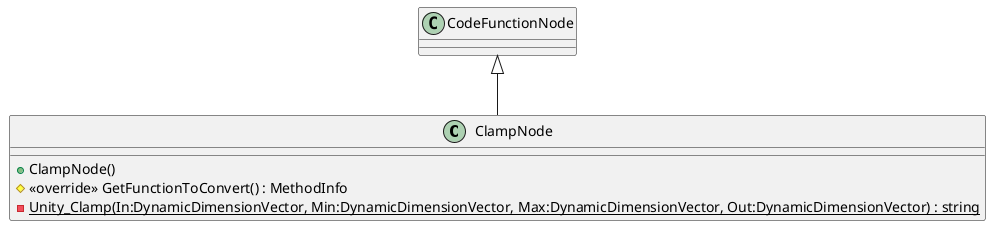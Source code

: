 @startuml
class ClampNode {
    + ClampNode()
    # <<override>> GetFunctionToConvert() : MethodInfo
    {static} - Unity_Clamp(In:DynamicDimensionVector, Min:DynamicDimensionVector, Max:DynamicDimensionVector, Out:DynamicDimensionVector) : string
}
CodeFunctionNode <|-- ClampNode
@enduml
